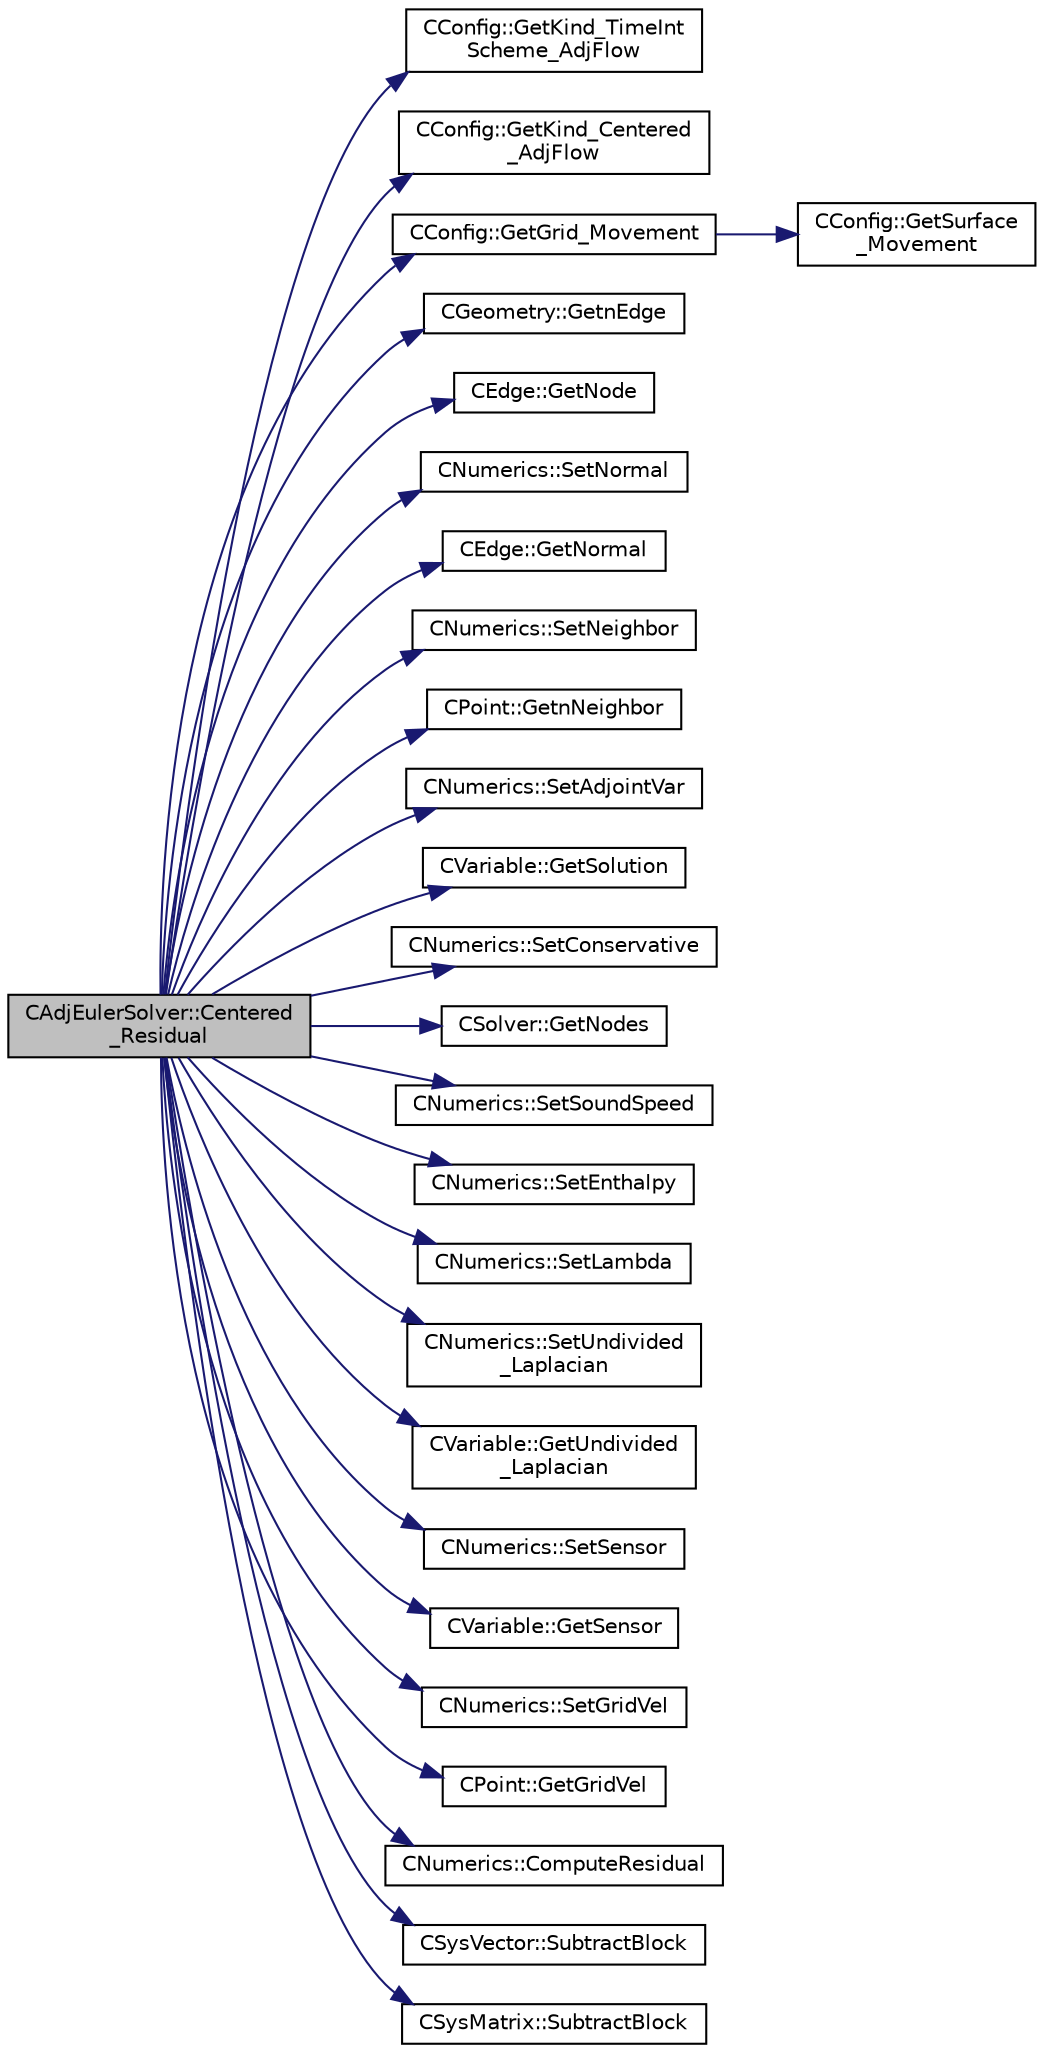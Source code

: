 digraph "CAdjEulerSolver::Centered_Residual"
{
  edge [fontname="Helvetica",fontsize="10",labelfontname="Helvetica",labelfontsize="10"];
  node [fontname="Helvetica",fontsize="10",shape=record];
  rankdir="LR";
  Node388 [label="CAdjEulerSolver::Centered\l_Residual",height=0.2,width=0.4,color="black", fillcolor="grey75", style="filled", fontcolor="black"];
  Node388 -> Node389 [color="midnightblue",fontsize="10",style="solid",fontname="Helvetica"];
  Node389 [label="CConfig::GetKind_TimeInt\lScheme_AdjFlow",height=0.2,width=0.4,color="black", fillcolor="white", style="filled",URL="$class_c_config.html#ab9d0e23db2d8f044b0b09915e92ef003",tooltip="Get the kind of integration scheme (explicit or implicit) for the adjoint flow equations. "];
  Node388 -> Node390 [color="midnightblue",fontsize="10",style="solid",fontname="Helvetica"];
  Node390 [label="CConfig::GetKind_Centered\l_AdjFlow",height=0.2,width=0.4,color="black", fillcolor="white", style="filled",URL="$class_c_config.html#a3d92a72397d083049aed74f4e023a110",tooltip="Get the kind of center convective numerical scheme for the adjoint flow equations. "];
  Node388 -> Node391 [color="midnightblue",fontsize="10",style="solid",fontname="Helvetica"];
  Node391 [label="CConfig::GetGrid_Movement",height=0.2,width=0.4,color="black", fillcolor="white", style="filled",URL="$class_c_config.html#a65f49bf3888539804cc0ceac28a32923",tooltip="Get information about the grid movement. "];
  Node391 -> Node392 [color="midnightblue",fontsize="10",style="solid",fontname="Helvetica"];
  Node392 [label="CConfig::GetSurface\l_Movement",height=0.2,width=0.4,color="black", fillcolor="white", style="filled",URL="$class_c_config.html#a67dbc09d0ad95072023d7f356333d6c8",tooltip="Get information about deforming markers. "];
  Node388 -> Node393 [color="midnightblue",fontsize="10",style="solid",fontname="Helvetica"];
  Node393 [label="CGeometry::GetnEdge",height=0.2,width=0.4,color="black", fillcolor="white", style="filled",URL="$class_c_geometry.html#a7d6e1e1d1e46da8f55ecbe1a9380530a",tooltip="Get number of edges. "];
  Node388 -> Node394 [color="midnightblue",fontsize="10",style="solid",fontname="Helvetica"];
  Node394 [label="CEdge::GetNode",height=0.2,width=0.4,color="black", fillcolor="white", style="filled",URL="$class_c_edge.html#aee33b61d646e3fe59a4e23284ab1bf33",tooltip="Get the nodes of the edge. "];
  Node388 -> Node395 [color="midnightblue",fontsize="10",style="solid",fontname="Helvetica"];
  Node395 [label="CNumerics::SetNormal",height=0.2,width=0.4,color="black", fillcolor="white", style="filled",URL="$class_c_numerics.html#a41903d97957f351cd9ee63ca404985b1",tooltip="Set the value of the normal vector to the face between two points. "];
  Node388 -> Node396 [color="midnightblue",fontsize="10",style="solid",fontname="Helvetica"];
  Node396 [label="CEdge::GetNormal",height=0.2,width=0.4,color="black", fillcolor="white", style="filled",URL="$class_c_edge.html#ada210a6f0643f444e7e491fc4ed9e662",tooltip="Copy the the normal vector of a face. "];
  Node388 -> Node397 [color="midnightblue",fontsize="10",style="solid",fontname="Helvetica"];
  Node397 [label="CNumerics::SetNeighbor",height=0.2,width=0.4,color="black", fillcolor="white", style="filled",URL="$class_c_numerics.html#a3a325233fabba63421dd5d0596b6a7ca",tooltip="Set the number of neighbor to a point. "];
  Node388 -> Node398 [color="midnightblue",fontsize="10",style="solid",fontname="Helvetica"];
  Node398 [label="CPoint::GetnNeighbor",height=0.2,width=0.4,color="black", fillcolor="white", style="filled",URL="$class_c_point.html#a73ffb61e70753ea46e80edba22cf39a4",tooltip="Get the number of neighbor of a point. "];
  Node388 -> Node399 [color="midnightblue",fontsize="10",style="solid",fontname="Helvetica"];
  Node399 [label="CNumerics::SetAdjointVar",height=0.2,width=0.4,color="black", fillcolor="white", style="filled",URL="$class_c_numerics.html#a4eb3867ed99a8fd200f96da877e64313",tooltip="Set the value of the adjoint variable. "];
  Node388 -> Node400 [color="midnightblue",fontsize="10",style="solid",fontname="Helvetica"];
  Node400 [label="CVariable::GetSolution",height=0.2,width=0.4,color="black", fillcolor="white", style="filled",URL="$class_c_variable.html#a261483e39c23c1de7cb9aea7e917c121",tooltip="Get the solution. "];
  Node388 -> Node401 [color="midnightblue",fontsize="10",style="solid",fontname="Helvetica"];
  Node401 [label="CNumerics::SetConservative",height=0.2,width=0.4,color="black", fillcolor="white", style="filled",URL="$class_c_numerics.html#a604ce85ec9e2d43769acacc7d03ae0f7",tooltip="Set the value of the conservative variables. "];
  Node388 -> Node402 [color="midnightblue",fontsize="10",style="solid",fontname="Helvetica"];
  Node402 [label="CSolver::GetNodes",height=0.2,width=0.4,color="black", fillcolor="white", style="filled",URL="$class_c_solver.html#af3198e52a2ea377bb765647b5e697197",tooltip="Allow outside access to the nodes of the solver, containing conservatives, primitives, etc. "];
  Node388 -> Node403 [color="midnightblue",fontsize="10",style="solid",fontname="Helvetica"];
  Node403 [label="CNumerics::SetSoundSpeed",height=0.2,width=0.4,color="black", fillcolor="white", style="filled",URL="$class_c_numerics.html#ac748862c7bd24c58afeecc924269040f",tooltip="Set the value of the sound speed. "];
  Node388 -> Node404 [color="midnightblue",fontsize="10",style="solid",fontname="Helvetica"];
  Node404 [label="CNumerics::SetEnthalpy",height=0.2,width=0.4,color="black", fillcolor="white", style="filled",URL="$class_c_numerics.html#a83c9715c87f8ee21f9340dadef8cd74f",tooltip="Set the value of the enthalpy. "];
  Node388 -> Node405 [color="midnightblue",fontsize="10",style="solid",fontname="Helvetica"];
  Node405 [label="CNumerics::SetLambda",height=0.2,width=0.4,color="black", fillcolor="white", style="filled",URL="$class_c_numerics.html#a0b91fdb82ec676ef7426b8e2b963cba3",tooltip="Set the value of the spectral radius. "];
  Node388 -> Node406 [color="midnightblue",fontsize="10",style="solid",fontname="Helvetica"];
  Node406 [label="CNumerics::SetUndivided\l_Laplacian",height=0.2,width=0.4,color="black", fillcolor="white", style="filled",URL="$class_c_numerics.html#a8818257f545fe207ff69f6c0337f3b26",tooltip="Set the value of undivided laplacian. "];
  Node388 -> Node407 [color="midnightblue",fontsize="10",style="solid",fontname="Helvetica"];
  Node407 [label="CVariable::GetUndivided\l_Laplacian",height=0.2,width=0.4,color="black", fillcolor="white", style="filled",URL="$class_c_variable.html#a1dd90f7826e65b6b9fe15becaf82b1af",tooltip="Get the undivided laplacian of the solution. "];
  Node388 -> Node408 [color="midnightblue",fontsize="10",style="solid",fontname="Helvetica"];
  Node408 [label="CNumerics::SetSensor",height=0.2,width=0.4,color="black", fillcolor="white", style="filled",URL="$class_c_numerics.html#a577baa8846d297140f03ef9729368f73",tooltip="Set the value of the pressure sensor. "];
  Node388 -> Node409 [color="midnightblue",fontsize="10",style="solid",fontname="Helvetica"];
  Node409 [label="CVariable::GetSensor",height=0.2,width=0.4,color="black", fillcolor="white", style="filled",URL="$class_c_variable.html#afec545423f883bcd961ac9f1e5d18dd2",tooltip="Get the pressure sensor. "];
  Node388 -> Node410 [color="midnightblue",fontsize="10",style="solid",fontname="Helvetica"];
  Node410 [label="CNumerics::SetGridVel",height=0.2,width=0.4,color="black", fillcolor="white", style="filled",URL="$class_c_numerics.html#ae15b9e4ad2008444365109c434e24207",tooltip="Set the velocity of the computational grid. "];
  Node388 -> Node411 [color="midnightblue",fontsize="10",style="solid",fontname="Helvetica"];
  Node411 [label="CPoint::GetGridVel",height=0.2,width=0.4,color="black", fillcolor="white", style="filled",URL="$class_c_point.html#a62ec636f4a05ac578b582a053e8553f9",tooltip="Get the value of the grid velocity at the point. "];
  Node388 -> Node412 [color="midnightblue",fontsize="10",style="solid",fontname="Helvetica"];
  Node412 [label="CNumerics::ComputeResidual",height=0.2,width=0.4,color="black", fillcolor="white", style="filled",URL="$class_c_numerics.html#abe734316e0047f463f059fd77a281958",tooltip="Compute the numerical residual. "];
  Node388 -> Node413 [color="midnightblue",fontsize="10",style="solid",fontname="Helvetica"];
  Node413 [label="CSysVector::SubtractBlock",height=0.2,width=0.4,color="black", fillcolor="white", style="filled",URL="$class_c_sys_vector.html#a732b302ca148d38b442bfe7e096a81be",tooltip="Subtract val_residual to the residual. "];
  Node388 -> Node414 [color="midnightblue",fontsize="10",style="solid",fontname="Helvetica"];
  Node414 [label="CSysMatrix::SubtractBlock",height=0.2,width=0.4,color="black", fillcolor="white", style="filled",URL="$class_c_sys_matrix.html#af913d33707e948c30fff5a62773ef5c6",tooltip="Subtracts the specified block to the sparse matrix. "];
}
